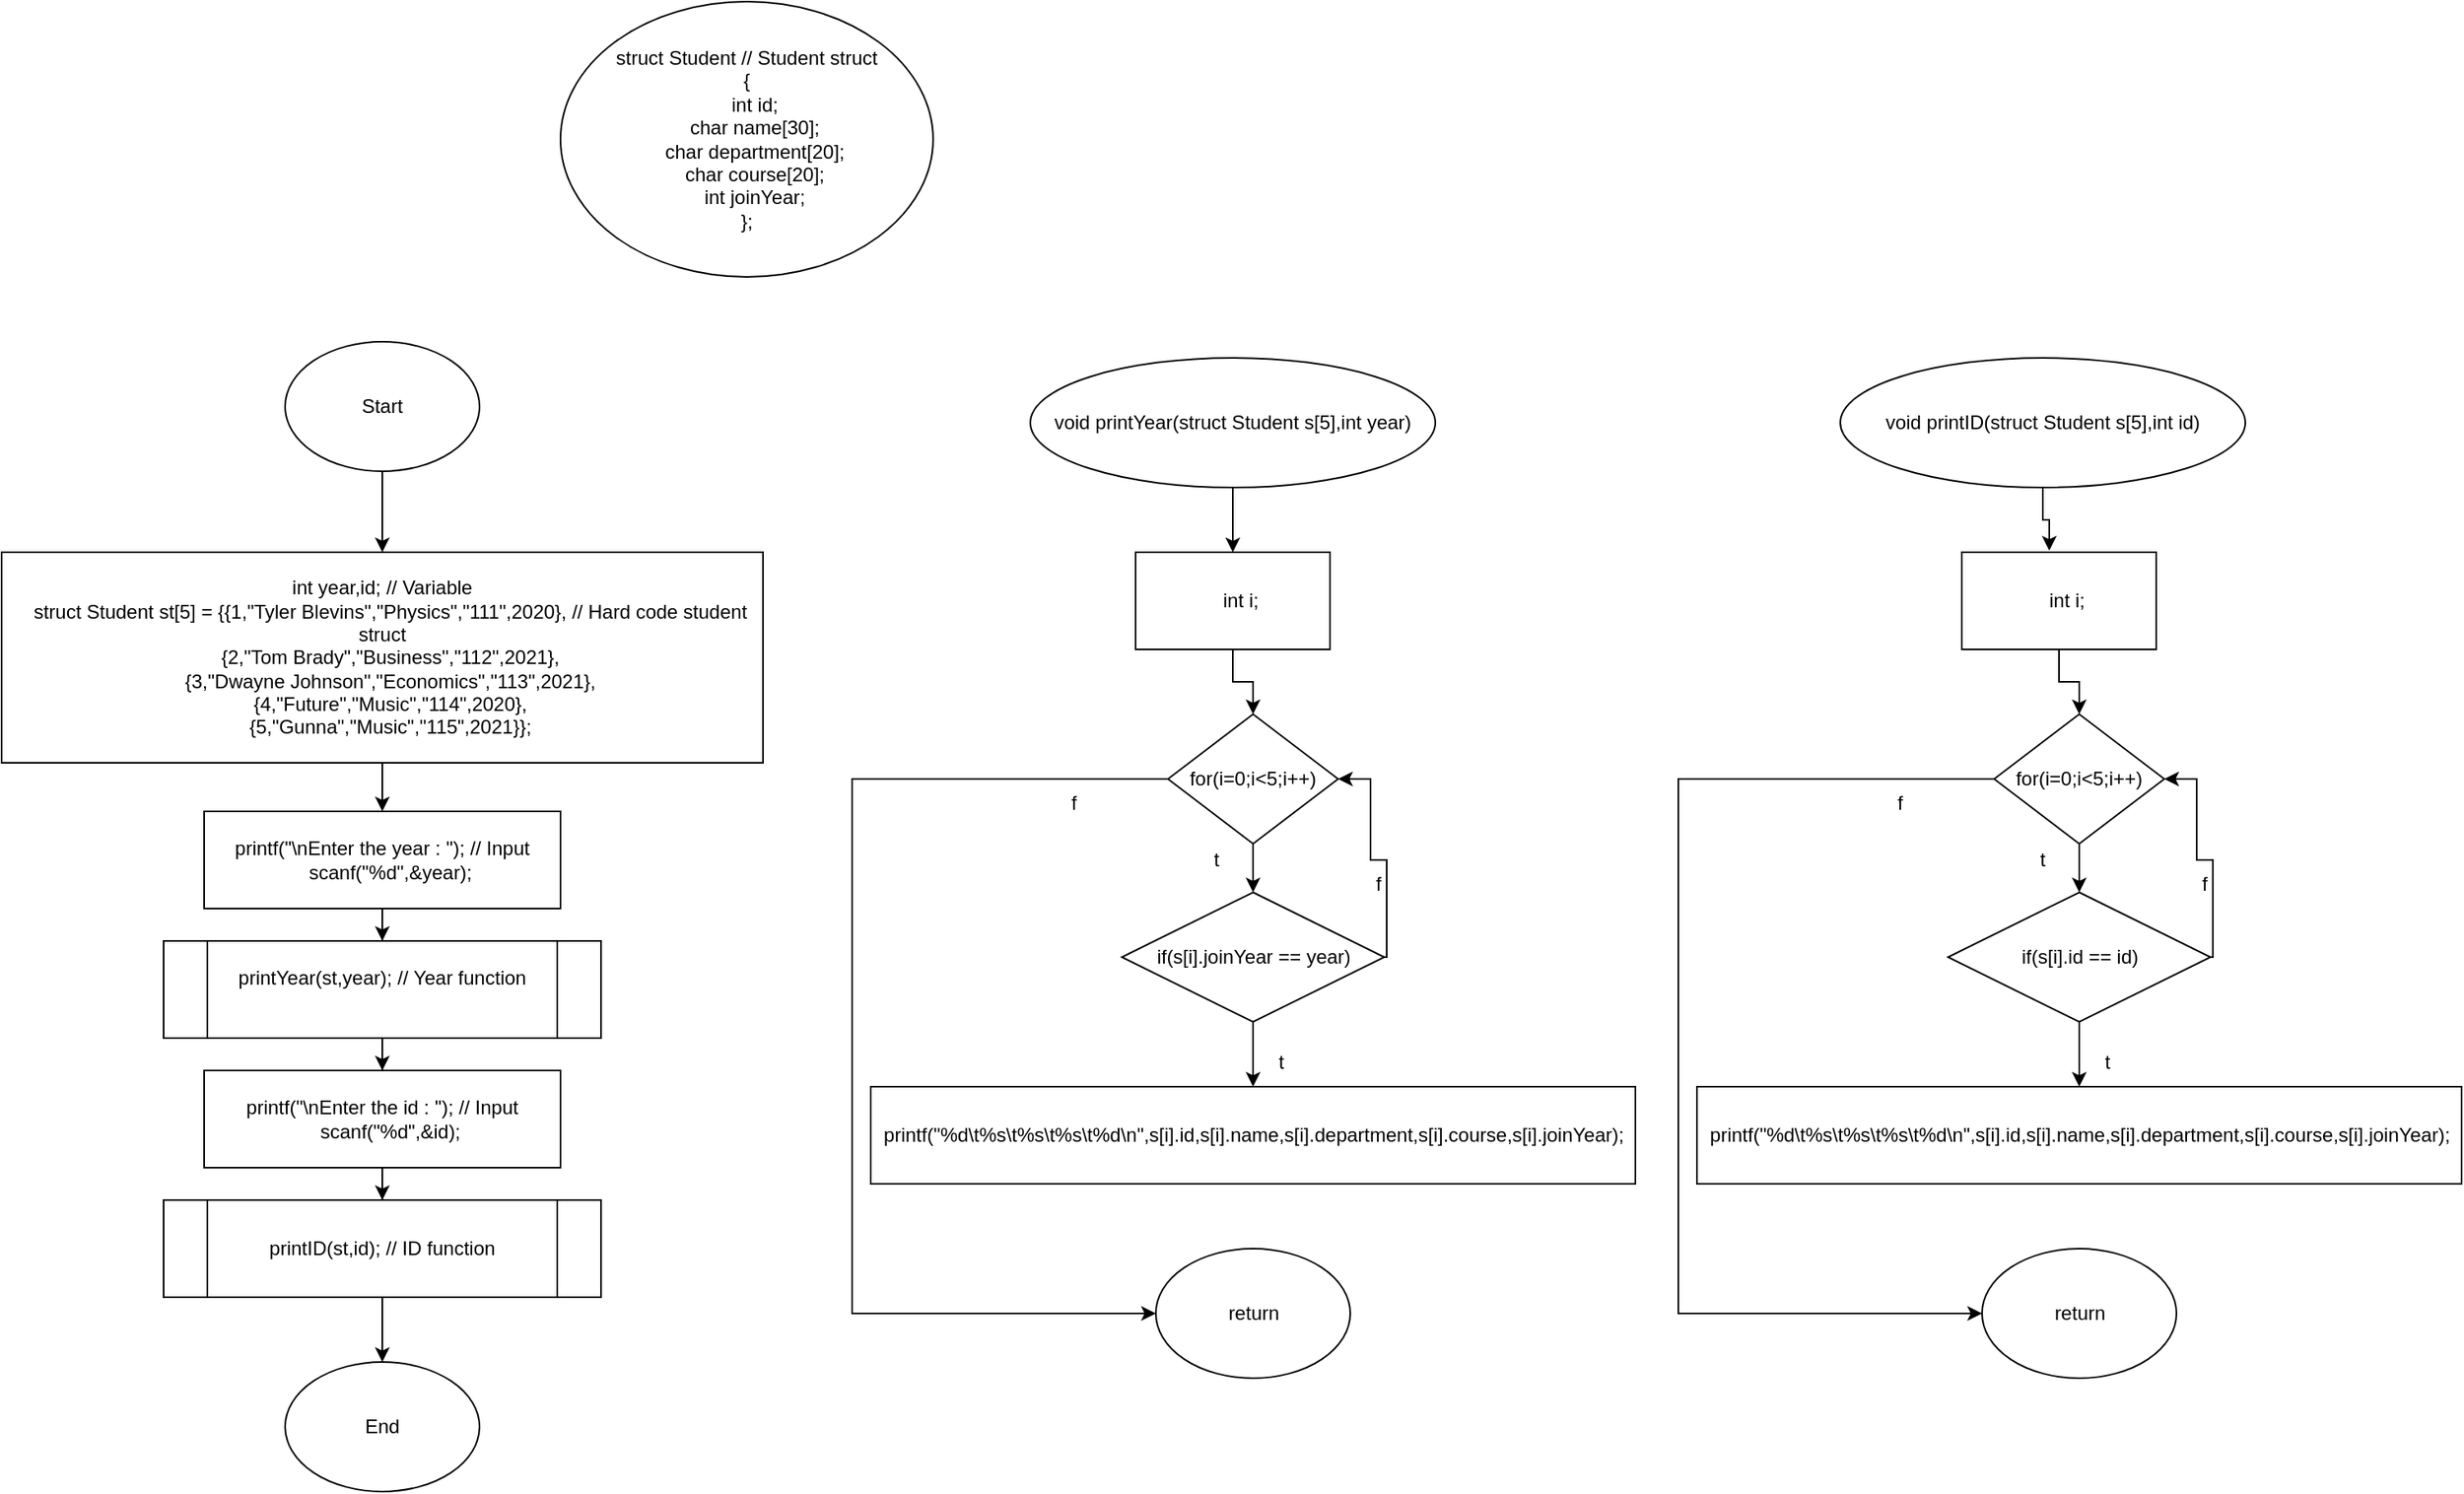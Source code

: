 <mxfile version="17.4.6" type="device"><diagram id="C5RBs43oDa-KdzZeNtuy" name="Page-1"><mxGraphModel dx="2967" dy="2264" grid="1" gridSize="10" guides="1" tooltips="1" connect="1" arrows="1" fold="1" page="1" pageScale="1" pageWidth="827" pageHeight="1169" math="0" shadow="0"><root><mxCell id="WIyWlLk6GJQsqaUBKTNV-0"/><mxCell id="WIyWlLk6GJQsqaUBKTNV-1" parent="WIyWlLk6GJQsqaUBKTNV-0"/><mxCell id="ClNZBOaXhyreG3jpVFxP-1" value="&lt;div&gt;struct Student // Student struct&lt;/div&gt;&lt;div&gt;{&lt;/div&gt;&lt;div&gt;&amp;nbsp; &amp;nbsp;int id;&lt;/div&gt;&lt;div&gt;&amp;nbsp; &amp;nbsp;char name[30];&lt;/div&gt;&lt;div&gt;&amp;nbsp; &amp;nbsp;char department[20];&lt;/div&gt;&lt;div&gt;&amp;nbsp; &amp;nbsp;char course[20];&lt;/div&gt;&lt;div&gt;&amp;nbsp; &amp;nbsp;int joinYear;&lt;/div&gt;&lt;div&gt;};&lt;/div&gt;" style="ellipse;whiteSpace=wrap;html=1;" vertex="1" parent="WIyWlLk6GJQsqaUBKTNV-1"><mxGeometry x="20" y="-160" width="230" height="170" as="geometry"/></mxCell><mxCell id="ClNZBOaXhyreG3jpVFxP-23" style="edgeStyle=orthogonalEdgeStyle;rounded=0;orthogonalLoop=1;jettySize=auto;html=1;entryX=0.5;entryY=0;entryDx=0;entryDy=0;" edge="1" parent="WIyWlLk6GJQsqaUBKTNV-1" source="ClNZBOaXhyreG3jpVFxP-2" target="ClNZBOaXhyreG3jpVFxP-18"><mxGeometry relative="1" as="geometry"/></mxCell><mxCell id="ClNZBOaXhyreG3jpVFxP-2" value="void printYear(struct Student s[5],int year)" style="ellipse;whiteSpace=wrap;html=1;" vertex="1" parent="WIyWlLk6GJQsqaUBKTNV-1"><mxGeometry x="310" y="60" width="250" height="80" as="geometry"/></mxCell><mxCell id="ClNZBOaXhyreG3jpVFxP-49" style="edgeStyle=orthogonalEdgeStyle;rounded=0;orthogonalLoop=1;jettySize=auto;html=1;entryX=0.45;entryY=-0.017;entryDx=0;entryDy=0;entryPerimeter=0;" edge="1" parent="WIyWlLk6GJQsqaUBKTNV-1" source="ClNZBOaXhyreG3jpVFxP-3" target="ClNZBOaXhyreG3jpVFxP-36"><mxGeometry relative="1" as="geometry"/></mxCell><mxCell id="ClNZBOaXhyreG3jpVFxP-3" value="void printID(struct Student s[5],int id)" style="ellipse;whiteSpace=wrap;html=1;" vertex="1" parent="WIyWlLk6GJQsqaUBKTNV-1"><mxGeometry x="810" y="60" width="250" height="80" as="geometry"/></mxCell><mxCell id="ClNZBOaXhyreG3jpVFxP-12" style="edgeStyle=orthogonalEdgeStyle;rounded=0;orthogonalLoop=1;jettySize=auto;html=1;entryX=0.5;entryY=0;entryDx=0;entryDy=0;" edge="1" parent="WIyWlLk6GJQsqaUBKTNV-1" source="ClNZBOaXhyreG3jpVFxP-5" target="ClNZBOaXhyreG3jpVFxP-6"><mxGeometry relative="1" as="geometry"/></mxCell><mxCell id="ClNZBOaXhyreG3jpVFxP-5" value="Start" style="ellipse;whiteSpace=wrap;html=1;" vertex="1" parent="WIyWlLk6GJQsqaUBKTNV-1"><mxGeometry x="-150" y="50" width="120" height="80" as="geometry"/></mxCell><mxCell id="ClNZBOaXhyreG3jpVFxP-13" style="edgeStyle=orthogonalEdgeStyle;rounded=0;orthogonalLoop=1;jettySize=auto;html=1;entryX=0.5;entryY=0;entryDx=0;entryDy=0;" edge="1" parent="WIyWlLk6GJQsqaUBKTNV-1" source="ClNZBOaXhyreG3jpVFxP-6" target="ClNZBOaXhyreG3jpVFxP-7"><mxGeometry relative="1" as="geometry"/></mxCell><mxCell id="ClNZBOaXhyreG3jpVFxP-6" value="int year,id; // Variable&#10;   struct Student st[5] = {{1,&quot;Tyler Blevins&quot;,&quot;Physics&quot;,&quot;111&quot;,2020}, // Hard code student struct&#10;   {2,&quot;Tom Brady&quot;,&quot;Business&quot;,&quot;112&quot;,2021},&#10;   {3,&quot;Dwayne Johnson&quot;,&quot;Economics&quot;,&quot;113&quot;,2021},&#10;   {4,&quot;Future&quot;,&quot;Music&quot;,&quot;114&quot;,2020},&#10;   {5,&quot;Gunna&quot;,&quot;Music&quot;,&quot;115&quot;,2021}};" style="rounded=0;whiteSpace=wrap;html=1;" vertex="1" parent="WIyWlLk6GJQsqaUBKTNV-1"><mxGeometry x="-325" y="180" width="470" height="130" as="geometry"/></mxCell><mxCell id="ClNZBOaXhyreG3jpVFxP-14" style="edgeStyle=orthogonalEdgeStyle;rounded=0;orthogonalLoop=1;jettySize=auto;html=1;entryX=0.5;entryY=0;entryDx=0;entryDy=0;" edge="1" parent="WIyWlLk6GJQsqaUBKTNV-1" source="ClNZBOaXhyreG3jpVFxP-7" target="ClNZBOaXhyreG3jpVFxP-8"><mxGeometry relative="1" as="geometry"/></mxCell><mxCell id="ClNZBOaXhyreG3jpVFxP-7" value="printf(&quot;\nEnter the year : &quot;); // Input&#10;   scanf(&quot;%d&quot;,&amp;year);" style="rounded=0;whiteSpace=wrap;html=1;" vertex="1" parent="WIyWlLk6GJQsqaUBKTNV-1"><mxGeometry x="-200" y="340" width="220" height="60" as="geometry"/></mxCell><mxCell id="ClNZBOaXhyreG3jpVFxP-15" style="edgeStyle=orthogonalEdgeStyle;rounded=0;orthogonalLoop=1;jettySize=auto;html=1;entryX=0.5;entryY=0;entryDx=0;entryDy=0;" edge="1" parent="WIyWlLk6GJQsqaUBKTNV-1" source="ClNZBOaXhyreG3jpVFxP-8" target="ClNZBOaXhyreG3jpVFxP-9"><mxGeometry relative="1" as="geometry"/></mxCell><mxCell id="ClNZBOaXhyreG3jpVFxP-8" value="&lt;div&gt;printYear(st,year); // Year function&lt;/div&gt;&lt;div&gt;&amp;nbsp;&amp;nbsp;&lt;/div&gt;" style="shape=process;whiteSpace=wrap;html=1;backgroundOutline=1;" vertex="1" parent="WIyWlLk6GJQsqaUBKTNV-1"><mxGeometry x="-225" y="420" width="270" height="60" as="geometry"/></mxCell><mxCell id="ClNZBOaXhyreG3jpVFxP-16" style="edgeStyle=orthogonalEdgeStyle;rounded=0;orthogonalLoop=1;jettySize=auto;html=1;entryX=0.5;entryY=0;entryDx=0;entryDy=0;" edge="1" parent="WIyWlLk6GJQsqaUBKTNV-1" source="ClNZBOaXhyreG3jpVFxP-9" target="ClNZBOaXhyreG3jpVFxP-10"><mxGeometry relative="1" as="geometry"/></mxCell><mxCell id="ClNZBOaXhyreG3jpVFxP-9" value="&lt;div&gt;printf(&quot;\nEnter the id : &quot;); // Input&lt;/div&gt;&lt;div&gt;&amp;nbsp; &amp;nbsp;scanf(&quot;%d&quot;,&amp;amp;id);&lt;/div&gt;" style="rounded=0;whiteSpace=wrap;html=1;" vertex="1" parent="WIyWlLk6GJQsqaUBKTNV-1"><mxGeometry x="-200" y="500" width="220" height="60" as="geometry"/></mxCell><mxCell id="ClNZBOaXhyreG3jpVFxP-17" style="edgeStyle=orthogonalEdgeStyle;rounded=0;orthogonalLoop=1;jettySize=auto;html=1;exitX=0.5;exitY=1;exitDx=0;exitDy=0;entryX=0.5;entryY=0;entryDx=0;entryDy=0;" edge="1" parent="WIyWlLk6GJQsqaUBKTNV-1" source="ClNZBOaXhyreG3jpVFxP-10" target="ClNZBOaXhyreG3jpVFxP-11"><mxGeometry relative="1" as="geometry"/></mxCell><mxCell id="ClNZBOaXhyreG3jpVFxP-10" value="printID(st,id); // ID function" style="shape=process;whiteSpace=wrap;html=1;backgroundOutline=1;" vertex="1" parent="WIyWlLk6GJQsqaUBKTNV-1"><mxGeometry x="-225" y="580" width="270" height="60" as="geometry"/></mxCell><mxCell id="ClNZBOaXhyreG3jpVFxP-11" value="End" style="ellipse;whiteSpace=wrap;html=1;" vertex="1" parent="WIyWlLk6GJQsqaUBKTNV-1"><mxGeometry x="-150" y="680" width="120" height="80" as="geometry"/></mxCell><mxCell id="ClNZBOaXhyreG3jpVFxP-24" style="edgeStyle=orthogonalEdgeStyle;rounded=0;orthogonalLoop=1;jettySize=auto;html=1;entryX=0.5;entryY=0;entryDx=0;entryDy=0;" edge="1" parent="WIyWlLk6GJQsqaUBKTNV-1" source="ClNZBOaXhyreG3jpVFxP-18" target="ClNZBOaXhyreG3jpVFxP-19"><mxGeometry relative="1" as="geometry"/></mxCell><mxCell id="ClNZBOaXhyreG3jpVFxP-18" value="&amp;nbsp; &amp;nbsp;int i;" style="rounded=0;whiteSpace=wrap;html=1;" vertex="1" parent="WIyWlLk6GJQsqaUBKTNV-1"><mxGeometry x="375" y="180" width="120" height="60" as="geometry"/></mxCell><mxCell id="ClNZBOaXhyreG3jpVFxP-25" style="edgeStyle=orthogonalEdgeStyle;rounded=0;orthogonalLoop=1;jettySize=auto;html=1;entryX=0.5;entryY=0;entryDx=0;entryDy=0;" edge="1" parent="WIyWlLk6GJQsqaUBKTNV-1" source="ClNZBOaXhyreG3jpVFxP-19" target="ClNZBOaXhyreG3jpVFxP-20"><mxGeometry relative="1" as="geometry"/></mxCell><mxCell id="ClNZBOaXhyreG3jpVFxP-27" style="edgeStyle=orthogonalEdgeStyle;rounded=0;orthogonalLoop=1;jettySize=auto;html=1;exitX=0;exitY=0.5;exitDx=0;exitDy=0;entryX=0;entryY=0.5;entryDx=0;entryDy=0;" edge="1" parent="WIyWlLk6GJQsqaUBKTNV-1" source="ClNZBOaXhyreG3jpVFxP-19" target="ClNZBOaXhyreG3jpVFxP-22"><mxGeometry relative="1" as="geometry"><Array as="points"><mxPoint x="200" y="320"/><mxPoint x="200" y="650"/></Array></mxGeometry></mxCell><mxCell id="ClNZBOaXhyreG3jpVFxP-19" value="for(i=0;i&amp;lt;5;i++)" style="rhombus;whiteSpace=wrap;html=1;" vertex="1" parent="WIyWlLk6GJQsqaUBKTNV-1"><mxGeometry x="395" y="280" width="105" height="80" as="geometry"/></mxCell><mxCell id="ClNZBOaXhyreG3jpVFxP-26" style="edgeStyle=orthogonalEdgeStyle;rounded=0;orthogonalLoop=1;jettySize=auto;html=1;entryX=0.5;entryY=0;entryDx=0;entryDy=0;" edge="1" parent="WIyWlLk6GJQsqaUBKTNV-1" source="ClNZBOaXhyreG3jpVFxP-20" target="ClNZBOaXhyreG3jpVFxP-21"><mxGeometry relative="1" as="geometry"/></mxCell><mxCell id="ClNZBOaXhyreG3jpVFxP-28" style="edgeStyle=orthogonalEdgeStyle;rounded=0;orthogonalLoop=1;jettySize=auto;html=1;entryX=1;entryY=0.5;entryDx=0;entryDy=0;" edge="1" parent="WIyWlLk6GJQsqaUBKTNV-1" source="ClNZBOaXhyreG3jpVFxP-20" target="ClNZBOaXhyreG3jpVFxP-19"><mxGeometry relative="1" as="geometry"><Array as="points"><mxPoint x="530" y="430"/><mxPoint x="530" y="370"/><mxPoint x="520" y="370"/><mxPoint x="520" y="320"/></Array></mxGeometry></mxCell><mxCell id="ClNZBOaXhyreG3jpVFxP-20" value="if(s[i].joinYear == year)" style="rhombus;whiteSpace=wrap;html=1;" vertex="1" parent="WIyWlLk6GJQsqaUBKTNV-1"><mxGeometry x="366.5" y="390" width="162" height="80" as="geometry"/></mxCell><mxCell id="ClNZBOaXhyreG3jpVFxP-21" value="printf(&quot;%d\t%s\t%s\t%s\t%d\n&quot;,s[i].id,s[i].name,s[i].department,s[i].course,s[i].joinYear);" style="rounded=0;whiteSpace=wrap;html=1;" vertex="1" parent="WIyWlLk6GJQsqaUBKTNV-1"><mxGeometry x="211.5" y="510" width="472" height="60" as="geometry"/></mxCell><mxCell id="ClNZBOaXhyreG3jpVFxP-22" value="return" style="ellipse;whiteSpace=wrap;html=1;" vertex="1" parent="WIyWlLk6GJQsqaUBKTNV-1"><mxGeometry x="387.5" y="610" width="120" height="80" as="geometry"/></mxCell><mxCell id="ClNZBOaXhyreG3jpVFxP-29" value="f" style="text;html=1;strokeColor=none;fillColor=none;align=center;verticalAlign=middle;whiteSpace=wrap;rounded=0;" vertex="1" parent="WIyWlLk6GJQsqaUBKTNV-1"><mxGeometry x="306.5" y="320" width="60" height="30" as="geometry"/></mxCell><mxCell id="ClNZBOaXhyreG3jpVFxP-30" value="f" style="text;html=1;strokeColor=none;fillColor=none;align=center;verticalAlign=middle;whiteSpace=wrap;rounded=0;" vertex="1" parent="WIyWlLk6GJQsqaUBKTNV-1"><mxGeometry x="495" y="370" width="60" height="30" as="geometry"/></mxCell><mxCell id="ClNZBOaXhyreG3jpVFxP-31" value="t" style="text;html=1;strokeColor=none;fillColor=none;align=center;verticalAlign=middle;whiteSpace=wrap;rounded=0;" vertex="1" parent="WIyWlLk6GJQsqaUBKTNV-1"><mxGeometry x="395" y="355" width="60" height="30" as="geometry"/></mxCell><mxCell id="ClNZBOaXhyreG3jpVFxP-34" value="t" style="text;html=1;strokeColor=none;fillColor=none;align=center;verticalAlign=middle;whiteSpace=wrap;rounded=0;" vertex="1" parent="WIyWlLk6GJQsqaUBKTNV-1"><mxGeometry x="435" y="480" width="60" height="30" as="geometry"/></mxCell><mxCell id="ClNZBOaXhyreG3jpVFxP-35" style="edgeStyle=orthogonalEdgeStyle;rounded=0;orthogonalLoop=1;jettySize=auto;html=1;entryX=0.5;entryY=0;entryDx=0;entryDy=0;" edge="1" parent="WIyWlLk6GJQsqaUBKTNV-1" source="ClNZBOaXhyreG3jpVFxP-36" target="ClNZBOaXhyreG3jpVFxP-39"><mxGeometry relative="1" as="geometry"/></mxCell><mxCell id="ClNZBOaXhyreG3jpVFxP-36" value="&amp;nbsp; &amp;nbsp;int i;" style="rounded=0;whiteSpace=wrap;html=1;" vertex="1" parent="WIyWlLk6GJQsqaUBKTNV-1"><mxGeometry x="885" y="180" width="120" height="60" as="geometry"/></mxCell><mxCell id="ClNZBOaXhyreG3jpVFxP-37" style="edgeStyle=orthogonalEdgeStyle;rounded=0;orthogonalLoop=1;jettySize=auto;html=1;entryX=0.5;entryY=0;entryDx=0;entryDy=0;" edge="1" parent="WIyWlLk6GJQsqaUBKTNV-1" source="ClNZBOaXhyreG3jpVFxP-39" target="ClNZBOaXhyreG3jpVFxP-42"><mxGeometry relative="1" as="geometry"/></mxCell><mxCell id="ClNZBOaXhyreG3jpVFxP-38" style="edgeStyle=orthogonalEdgeStyle;rounded=0;orthogonalLoop=1;jettySize=auto;html=1;exitX=0;exitY=0.5;exitDx=0;exitDy=0;entryX=0;entryY=0.5;entryDx=0;entryDy=0;" edge="1" parent="WIyWlLk6GJQsqaUBKTNV-1" source="ClNZBOaXhyreG3jpVFxP-39" target="ClNZBOaXhyreG3jpVFxP-44"><mxGeometry relative="1" as="geometry"><Array as="points"><mxPoint x="710" y="320"/><mxPoint x="710" y="650"/></Array></mxGeometry></mxCell><mxCell id="ClNZBOaXhyreG3jpVFxP-39" value="for(i=0;i&amp;lt;5;i++)" style="rhombus;whiteSpace=wrap;html=1;" vertex="1" parent="WIyWlLk6GJQsqaUBKTNV-1"><mxGeometry x="905" y="280" width="105" height="80" as="geometry"/></mxCell><mxCell id="ClNZBOaXhyreG3jpVFxP-40" style="edgeStyle=orthogonalEdgeStyle;rounded=0;orthogonalLoop=1;jettySize=auto;html=1;entryX=0.5;entryY=0;entryDx=0;entryDy=0;" edge="1" parent="WIyWlLk6GJQsqaUBKTNV-1" source="ClNZBOaXhyreG3jpVFxP-42" target="ClNZBOaXhyreG3jpVFxP-43"><mxGeometry relative="1" as="geometry"/></mxCell><mxCell id="ClNZBOaXhyreG3jpVFxP-41" style="edgeStyle=orthogonalEdgeStyle;rounded=0;orthogonalLoop=1;jettySize=auto;html=1;entryX=1;entryY=0.5;entryDx=0;entryDy=0;" edge="1" parent="WIyWlLk6GJQsqaUBKTNV-1" source="ClNZBOaXhyreG3jpVFxP-42" target="ClNZBOaXhyreG3jpVFxP-39"><mxGeometry relative="1" as="geometry"><Array as="points"><mxPoint x="1040" y="430"/><mxPoint x="1040" y="370"/><mxPoint x="1030" y="370"/><mxPoint x="1030" y="320"/></Array></mxGeometry></mxCell><mxCell id="ClNZBOaXhyreG3jpVFxP-42" value="if(s[i].id == id)" style="rhombus;whiteSpace=wrap;html=1;" vertex="1" parent="WIyWlLk6GJQsqaUBKTNV-1"><mxGeometry x="876.5" y="390" width="162" height="80" as="geometry"/></mxCell><mxCell id="ClNZBOaXhyreG3jpVFxP-43" value="printf(&quot;%d\t%s\t%s\t%s\t%d\n&quot;,s[i].id,s[i].name,s[i].department,s[i].course,s[i].joinYear);" style="rounded=0;whiteSpace=wrap;html=1;" vertex="1" parent="WIyWlLk6GJQsqaUBKTNV-1"><mxGeometry x="721.5" y="510" width="472" height="60" as="geometry"/></mxCell><mxCell id="ClNZBOaXhyreG3jpVFxP-44" value="return" style="ellipse;whiteSpace=wrap;html=1;" vertex="1" parent="WIyWlLk6GJQsqaUBKTNV-1"><mxGeometry x="897.5" y="610" width="120" height="80" as="geometry"/></mxCell><mxCell id="ClNZBOaXhyreG3jpVFxP-45" value="f" style="text;html=1;strokeColor=none;fillColor=none;align=center;verticalAlign=middle;whiteSpace=wrap;rounded=0;" vertex="1" parent="WIyWlLk6GJQsqaUBKTNV-1"><mxGeometry x="816.5" y="320" width="60" height="30" as="geometry"/></mxCell><mxCell id="ClNZBOaXhyreG3jpVFxP-46" value="f" style="text;html=1;strokeColor=none;fillColor=none;align=center;verticalAlign=middle;whiteSpace=wrap;rounded=0;" vertex="1" parent="WIyWlLk6GJQsqaUBKTNV-1"><mxGeometry x="1005" y="370" width="60" height="30" as="geometry"/></mxCell><mxCell id="ClNZBOaXhyreG3jpVFxP-47" value="t" style="text;html=1;strokeColor=none;fillColor=none;align=center;verticalAlign=middle;whiteSpace=wrap;rounded=0;" vertex="1" parent="WIyWlLk6GJQsqaUBKTNV-1"><mxGeometry x="905" y="355" width="60" height="30" as="geometry"/></mxCell><mxCell id="ClNZBOaXhyreG3jpVFxP-48" value="t" style="text;html=1;strokeColor=none;fillColor=none;align=center;verticalAlign=middle;whiteSpace=wrap;rounded=0;" vertex="1" parent="WIyWlLk6GJQsqaUBKTNV-1"><mxGeometry x="945" y="480" width="60" height="30" as="geometry"/></mxCell></root></mxGraphModel></diagram></mxfile>